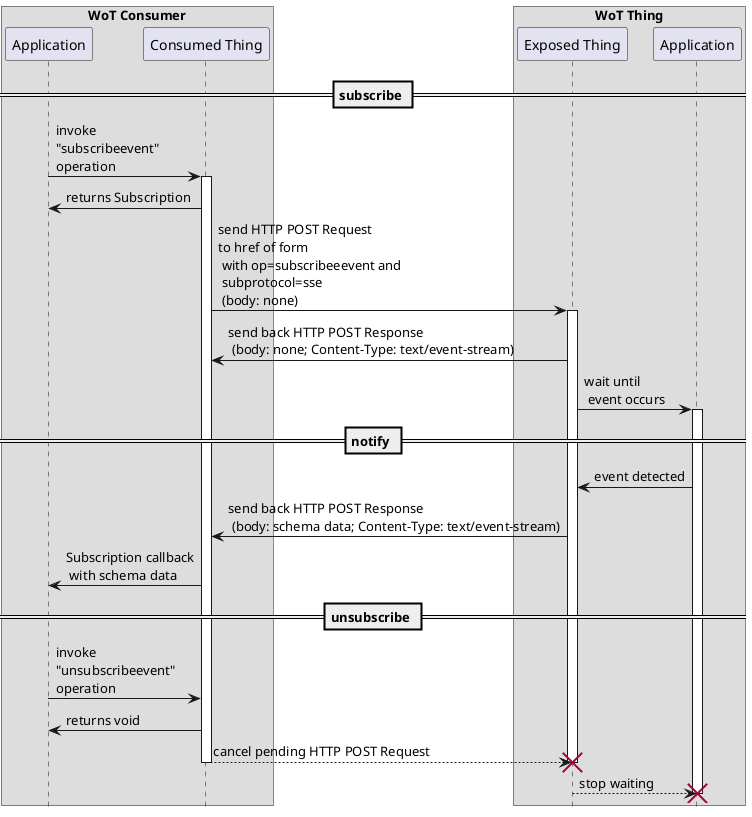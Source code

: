 @startuml
hide footbox

box "WoT Consumer"
participant "Application" as AP
participant "Consumed Thing" as SA
end box

box "WoT Thing"
participant "Exposed Thing" as WS
participant "Application" as DC
end box

== subscribe ==

AP  -> SA: invoke\n"subscribeevent"\noperation
activate SA
SA  -> AP: returns Subscription
SA  -> WS: send HTTP POST Request\nto href of form\n with op=subscribeeevent and\n subprotocol=sse\n (body: none)
activate WS
WS  -> SA: send back HTTP POST Response\n (body: none; Content-Type: text/event-stream)
WS  -> DC: wait until\n event occurs
activate DC

== notify ==

DC  -> WS: event detected
WS  -> SA: send back HTTP POST Response\n (body: schema data; Content-Type: text/event-stream)
SA  -> AP: Subscription callback\n with schema data

== unsubscribe ==

AP  -> SA: invoke\n"unsubscribeevent"\noperation
SA  -> AP: returns void
SA --> WS: cancel pending HTTP POST Request
deactivate SA
destroy WS
WS --> DC: stop waiting
destroy DC
@enduml
